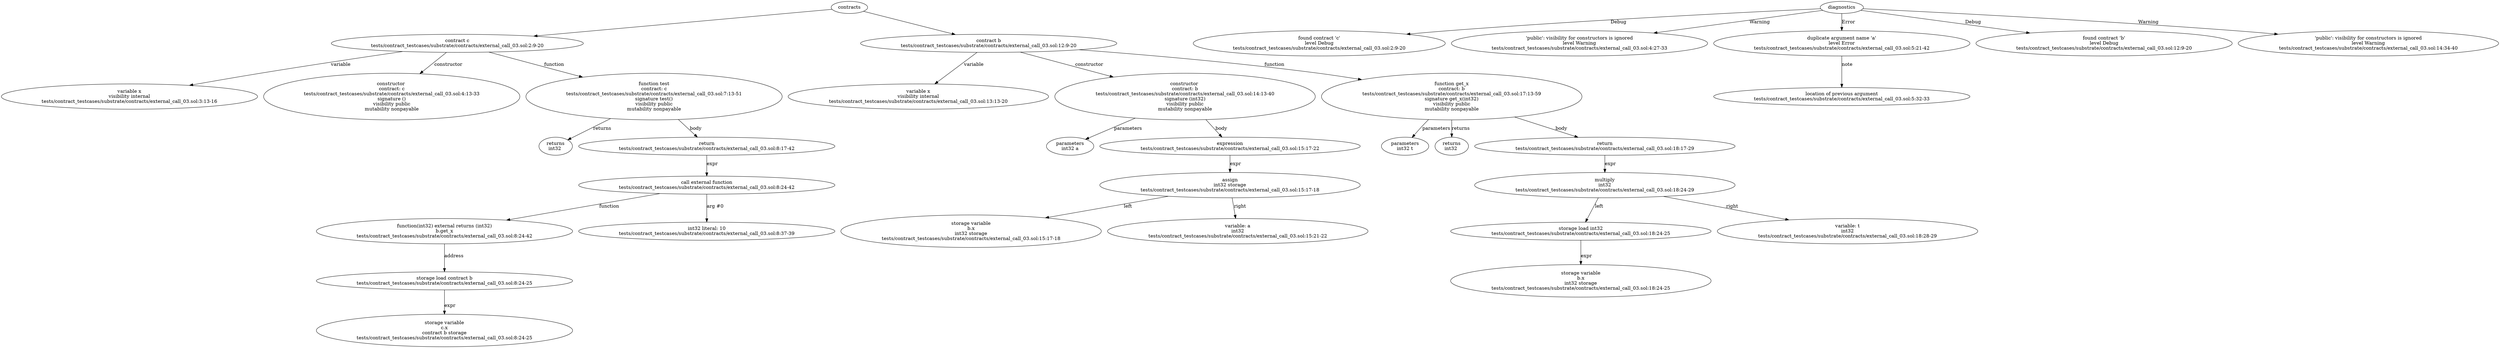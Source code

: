 strict digraph "tests/contract_testcases/substrate/contracts/external_call_03.sol" {
	contract [label="contract c\ntests/contract_testcases/substrate/contracts/external_call_03.sol:2:9-20"]
	var [label="variable x\nvisibility internal\ntests/contract_testcases/substrate/contracts/external_call_03.sol:3:13-16"]
	node_3 [label="constructor \ncontract: c\ntests/contract_testcases/substrate/contracts/external_call_03.sol:4:13-33\nsignature ()\nvisibility public\nmutability nonpayable"]
	test [label="function test\ncontract: c\ntests/contract_testcases/substrate/contracts/external_call_03.sol:7:13-51\nsignature test()\nvisibility public\nmutability nonpayable"]
	returns [label="returns\nint32 "]
	return [label="return\ntests/contract_testcases/substrate/contracts/external_call_03.sol:8:17-42"]
	call_external_function [label="call external function\ntests/contract_testcases/substrate/contracts/external_call_03.sol:8:24-42"]
	external_function [label="function(int32) external returns (int32)\nb.get_x\ntests/contract_testcases/substrate/contracts/external_call_03.sol:8:24-42"]
	storage_load [label="storage load contract b\ntests/contract_testcases/substrate/contracts/external_call_03.sol:8:24-25"]
	storage_var [label="storage variable\nc.x\ncontract b storage\ntests/contract_testcases/substrate/contracts/external_call_03.sol:8:24-25"]
	number_literal [label="int32 literal: 10\ntests/contract_testcases/substrate/contracts/external_call_03.sol:8:37-39"]
	contract_12 [label="contract b\ntests/contract_testcases/substrate/contracts/external_call_03.sol:12:9-20"]
	var_13 [label="variable x\nvisibility internal\ntests/contract_testcases/substrate/contracts/external_call_03.sol:13:13-20"]
	node_14 [label="constructor \ncontract: b\ntests/contract_testcases/substrate/contracts/external_call_03.sol:14:13-40\nsignature (int32)\nvisibility public\nmutability nonpayable"]
	parameters [label="parameters\nint32 a"]
	expr [label="expression\ntests/contract_testcases/substrate/contracts/external_call_03.sol:15:17-22"]
	assign [label="assign\nint32 storage\ntests/contract_testcases/substrate/contracts/external_call_03.sol:15:17-18"]
	storage_var_18 [label="storage variable\nb.x\nint32 storage\ntests/contract_testcases/substrate/contracts/external_call_03.sol:15:17-18"]
	variable [label="variable: a\nint32\ntests/contract_testcases/substrate/contracts/external_call_03.sol:15:21-22"]
	get_x [label="function get_x\ncontract: b\ntests/contract_testcases/substrate/contracts/external_call_03.sol:17:13-59\nsignature get_x(int32)\nvisibility public\nmutability nonpayable"]
	parameters_21 [label="parameters\nint32 t"]
	returns_22 [label="returns\nint32 "]
	return_23 [label="return\ntests/contract_testcases/substrate/contracts/external_call_03.sol:18:17-29"]
	multiply [label="multiply\nint32\ntests/contract_testcases/substrate/contracts/external_call_03.sol:18:24-29"]
	storage_load_25 [label="storage load int32\ntests/contract_testcases/substrate/contracts/external_call_03.sol:18:24-25"]
	storage_var_26 [label="storage variable\nb.x\nint32 storage\ntests/contract_testcases/substrate/contracts/external_call_03.sol:18:24-25"]
	variable_27 [label="variable: t\nint32\ntests/contract_testcases/substrate/contracts/external_call_03.sol:18:28-29"]
	diagnostic [label="found contract 'c'\nlevel Debug\ntests/contract_testcases/substrate/contracts/external_call_03.sol:2:9-20"]
	diagnostic_30 [label="'public': visibility for constructors is ignored\nlevel Warning\ntests/contract_testcases/substrate/contracts/external_call_03.sol:4:27-33"]
	diagnostic_31 [label="duplicate argument name 'a'\nlevel Error\ntests/contract_testcases/substrate/contracts/external_call_03.sol:5:21-42"]
	note [label="location of previous argument\ntests/contract_testcases/substrate/contracts/external_call_03.sol:5:32-33"]
	diagnostic_33 [label="found contract 'b'\nlevel Debug\ntests/contract_testcases/substrate/contracts/external_call_03.sol:12:9-20"]
	diagnostic_34 [label="'public': visibility for constructors is ignored\nlevel Warning\ntests/contract_testcases/substrate/contracts/external_call_03.sol:14:34-40"]
	contracts -> contract
	contract -> var [label="variable"]
	contract -> node_3 [label="constructor"]
	contract -> test [label="function"]
	test -> returns [label="returns"]
	test -> return [label="body"]
	return -> call_external_function [label="expr"]
	call_external_function -> external_function [label="function"]
	external_function -> storage_load [label="address"]
	storage_load -> storage_var [label="expr"]
	call_external_function -> number_literal [label="arg #0"]
	contracts -> contract_12
	contract_12 -> var_13 [label="variable"]
	contract_12 -> node_14 [label="constructor"]
	node_14 -> parameters [label="parameters"]
	node_14 -> expr [label="body"]
	expr -> assign [label="expr"]
	assign -> storage_var_18 [label="left"]
	assign -> variable [label="right"]
	contract_12 -> get_x [label="function"]
	get_x -> parameters_21 [label="parameters"]
	get_x -> returns_22 [label="returns"]
	get_x -> return_23 [label="body"]
	return_23 -> multiply [label="expr"]
	multiply -> storage_load_25 [label="left"]
	storage_load_25 -> storage_var_26 [label="expr"]
	multiply -> variable_27 [label="right"]
	diagnostics -> diagnostic [label="Debug"]
	diagnostics -> diagnostic_30 [label="Warning"]
	diagnostics -> diagnostic_31 [label="Error"]
	diagnostic_31 -> note [label="note"]
	diagnostics -> diagnostic_33 [label="Debug"]
	diagnostics -> diagnostic_34 [label="Warning"]
}
